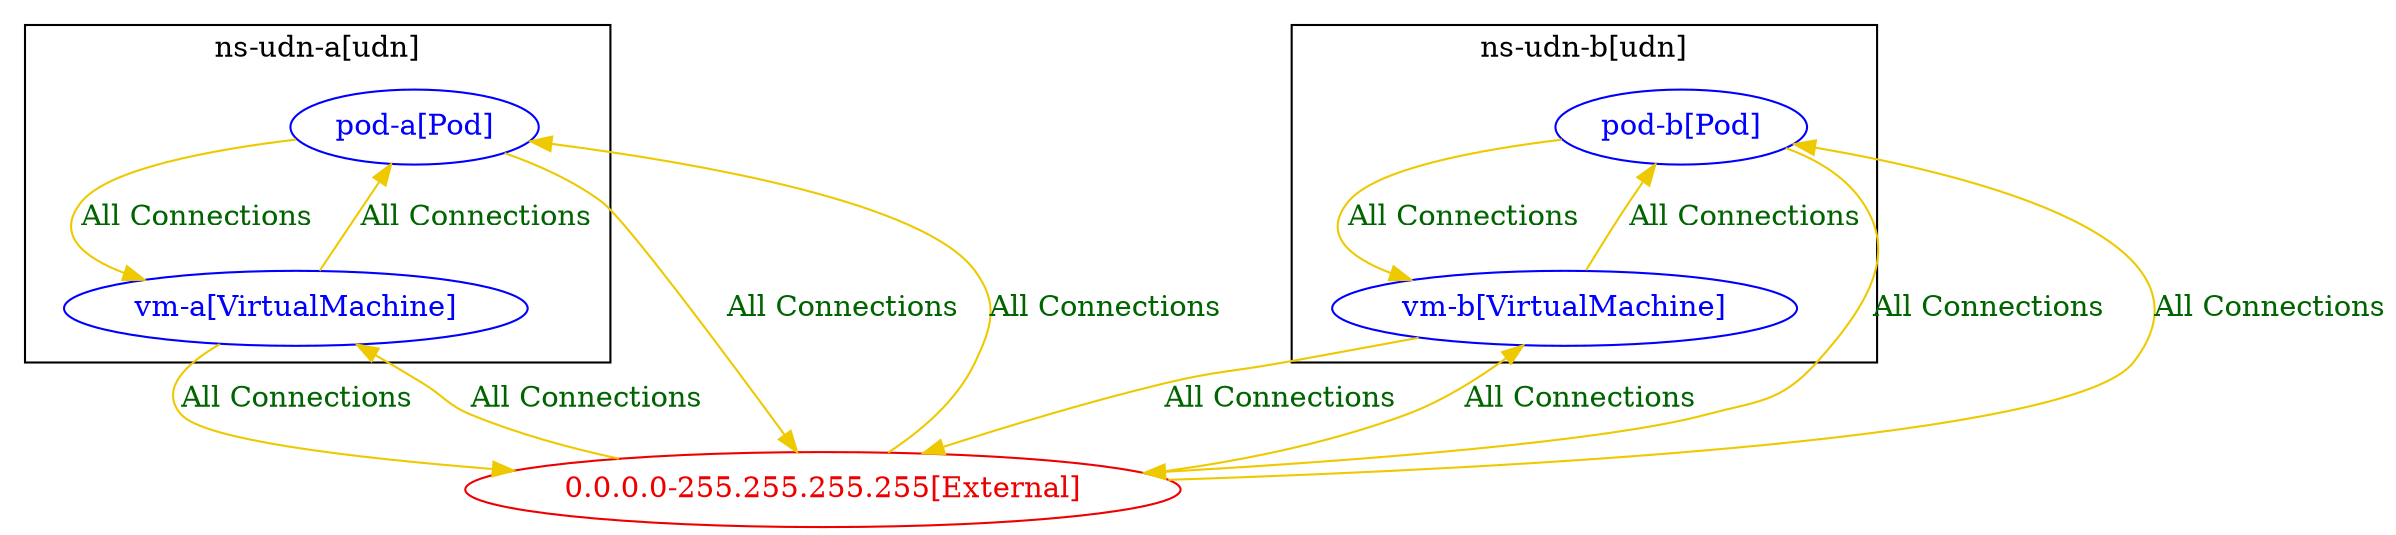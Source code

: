 digraph {
	subgraph "cluster_ns_udn_a[udn]" {
		color="black"
		fontcolor="black"
		"ns-udn-a/pod-a[Pod]" [label="pod-a[Pod]" color="blue" fontcolor="blue"]
		"ns-udn-a/vm-a[VirtualMachine]" [label="vm-a[VirtualMachine]" color="blue" fontcolor="blue"]
		label="ns-udn-a[udn]"
	}
	subgraph "cluster_ns_udn_b[udn]" {
		color="black"
		fontcolor="black"
		"ns-udn-b/pod-b[Pod]" [label="pod-b[Pod]" color="blue" fontcolor="blue"]
		"ns-udn-b/vm-b[VirtualMachine]" [label="vm-b[VirtualMachine]" color="blue" fontcolor="blue"]
		label="ns-udn-b[udn]"
	}
	"0.0.0.0-255.255.255.255[External]" [label="0.0.0.0-255.255.255.255[External]" color="red2" fontcolor="red2"]
	"0.0.0.0-255.255.255.255[External]" -> "ns-udn-a/pod-a[Pod]" [label="All Connections" color="gold2" fontcolor="darkgreen" weight=0.5]
	"0.0.0.0-255.255.255.255[External]" -> "ns-udn-a/vm-a[VirtualMachine]" [label="All Connections" color="gold2" fontcolor="darkgreen" weight=0.5]
	"0.0.0.0-255.255.255.255[External]" -> "ns-udn-b/pod-b[Pod]" [label="All Connections" color="gold2" fontcolor="darkgreen" weight=0.5]
	"0.0.0.0-255.255.255.255[External]" -> "ns-udn-b/vm-b[VirtualMachine]" [label="All Connections" color="gold2" fontcolor="darkgreen" weight=0.5]
	"ns-udn-a/pod-a[Pod]" -> "0.0.0.0-255.255.255.255[External]" [label="All Connections" color="gold2" fontcolor="darkgreen" weight=1]
	"ns-udn-a/pod-a[Pod]" -> "ns-udn-a/vm-a[VirtualMachine]" [label="All Connections" color="gold2" fontcolor="darkgreen" weight=0.5]
	"ns-udn-a/vm-a[VirtualMachine]" -> "0.0.0.0-255.255.255.255[External]" [label="All Connections" color="gold2" fontcolor="darkgreen" weight=1]
	"ns-udn-a/vm-a[VirtualMachine]" -> "ns-udn-a/pod-a[Pod]" [label="All Connections" color="gold2" fontcolor="darkgreen" weight=1]
	"ns-udn-b/pod-b[Pod]" -> "0.0.0.0-255.255.255.255[External]" [label="All Connections" color="gold2" fontcolor="darkgreen" weight=1]
	"ns-udn-b/pod-b[Pod]" -> "ns-udn-b/vm-b[VirtualMachine]" [label="All Connections" color="gold2" fontcolor="darkgreen" weight=0.5]
	"ns-udn-b/vm-b[VirtualMachine]" -> "0.0.0.0-255.255.255.255[External]" [label="All Connections" color="gold2" fontcolor="darkgreen" weight=1]
	"ns-udn-b/vm-b[VirtualMachine]" -> "ns-udn-b/pod-b[Pod]" [label="All Connections" color="gold2" fontcolor="darkgreen" weight=1]
}